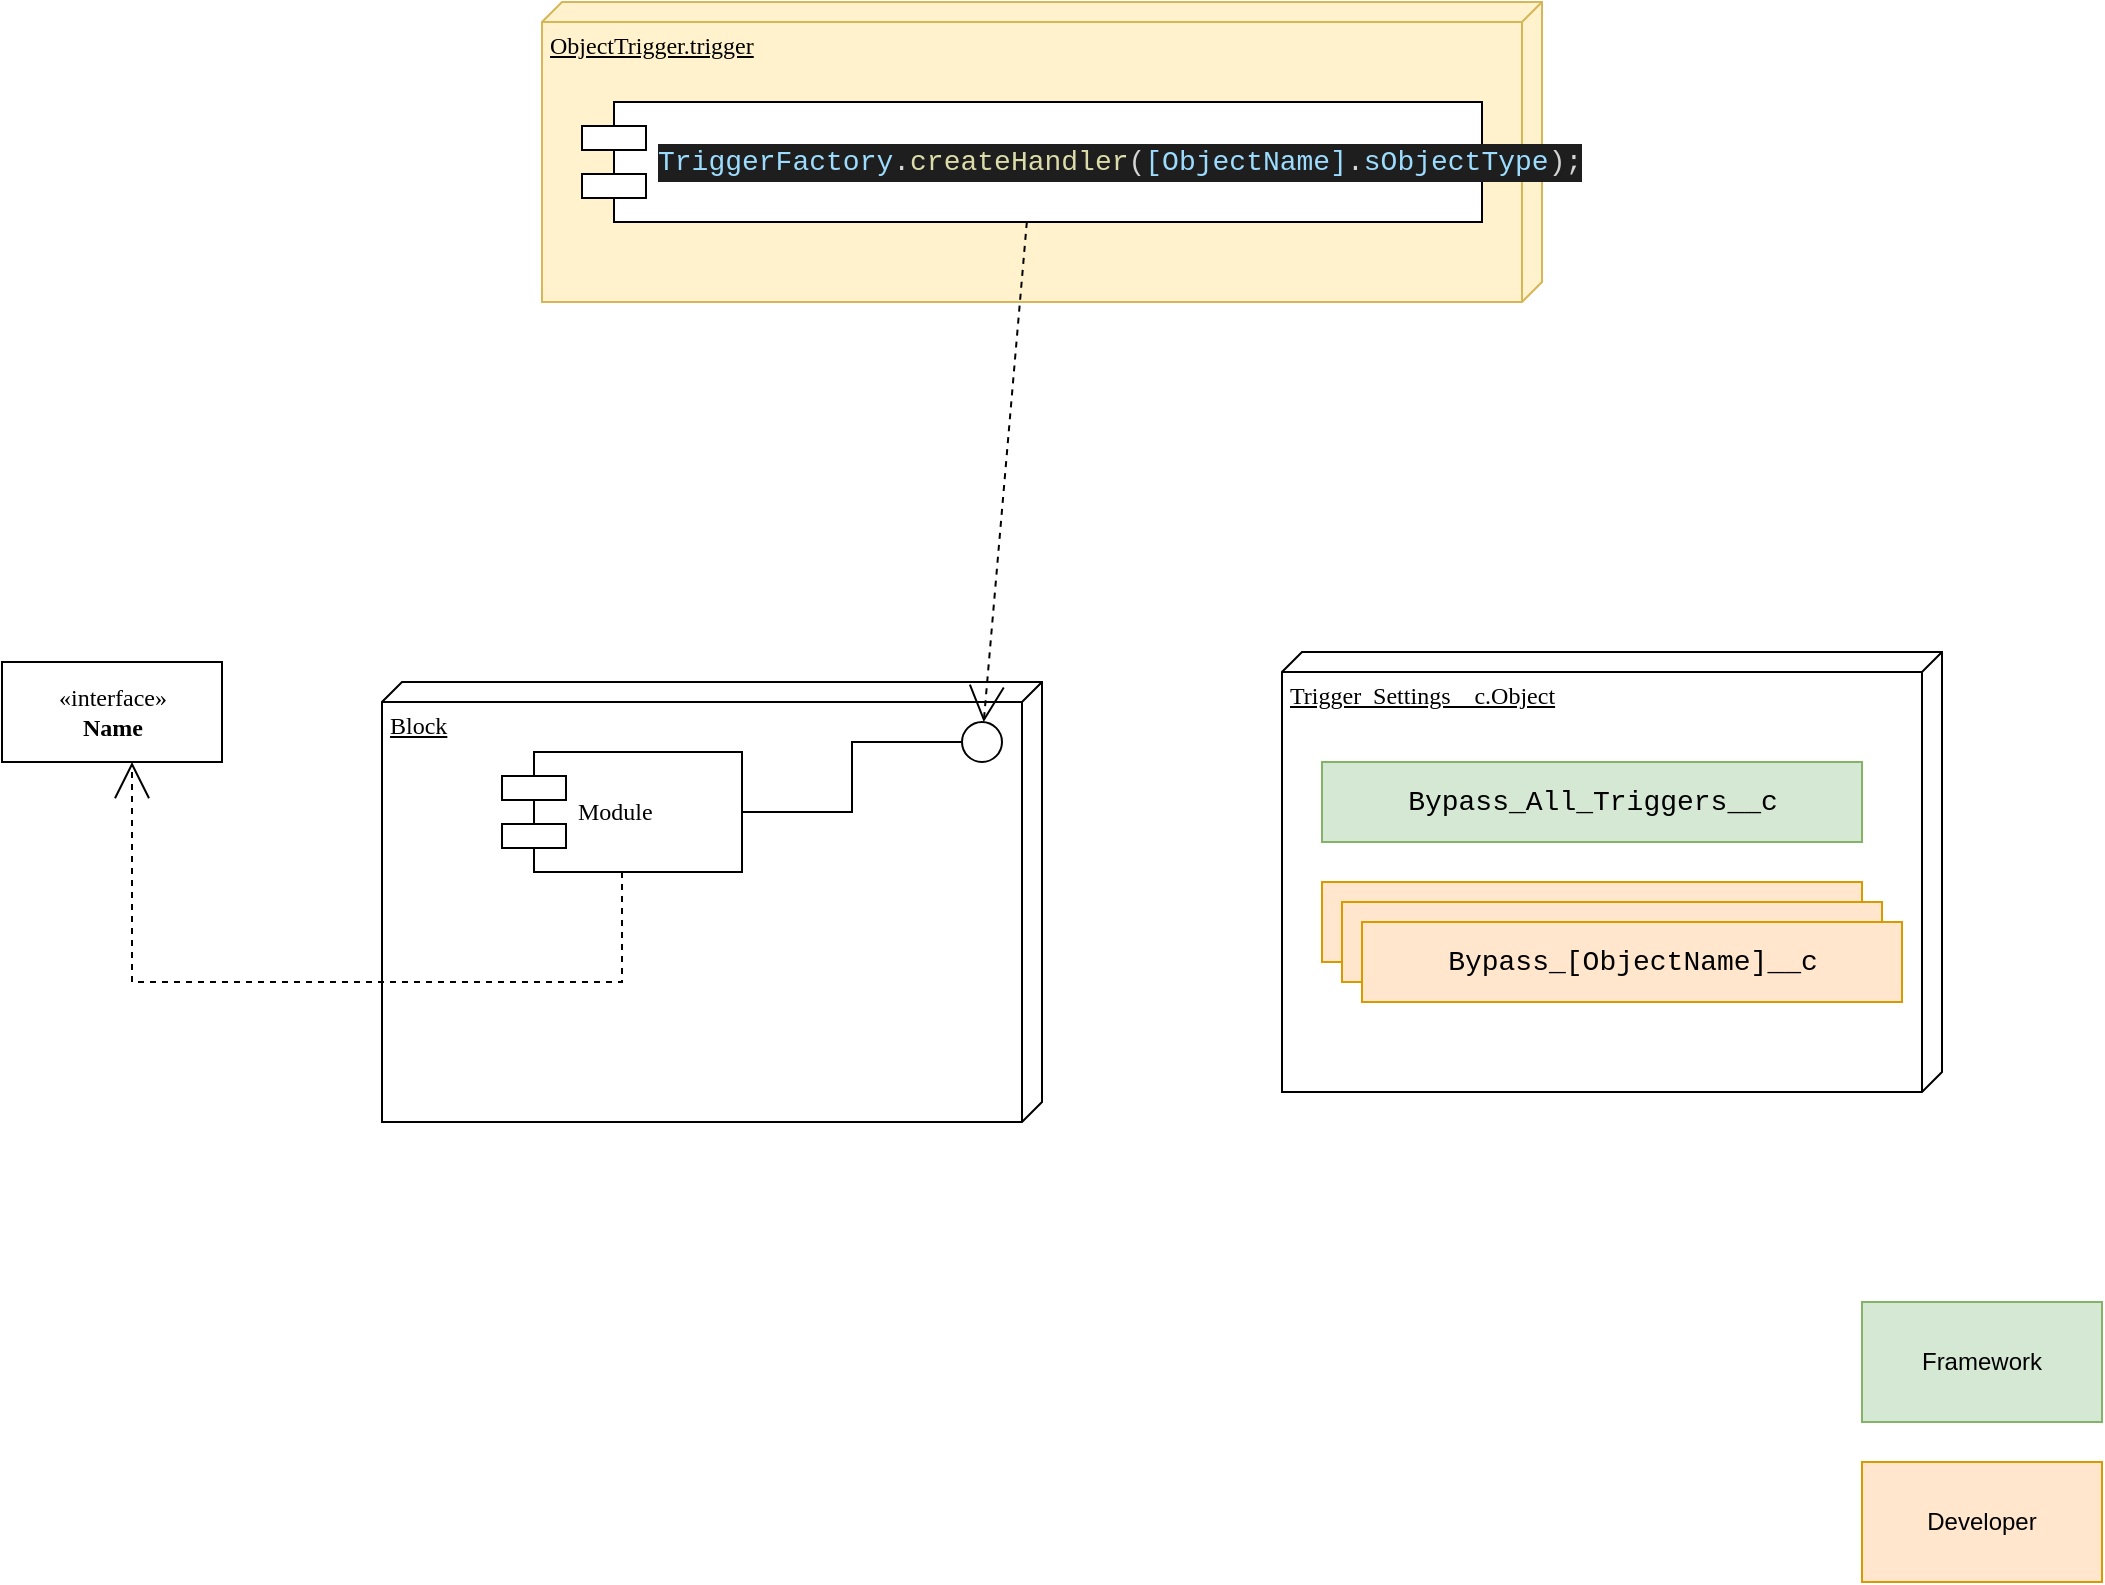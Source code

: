 <mxfile version="12.3.0" type="github" pages="2">
  <diagram name="Page-1" id="5f0bae14-7c28-e335-631c-24af17079c00">
    <mxGraphModel dx="1408" dy="731" grid="1" gridSize="10" guides="1" tooltips="1" connect="1" arrows="1" fold="1" page="1" pageScale="1" pageWidth="1100" pageHeight="850" background="#ffffff" math="0" shadow="0">
      <root>
        <mxCell id="0"/>
        <mxCell id="1" parent="0"/>
        <mxCell id="39150e848f15840c-1" value="Block" style="verticalAlign=top;align=left;spacingTop=8;spacingLeft=2;spacingRight=12;shape=cube;size=10;direction=south;fontStyle=4;html=1;rounded=0;shadow=0;comic=0;labelBackgroundColor=none;strokeWidth=1;fontFamily=Verdana;fontSize=12" parent="1" vertex="1">
          <mxGeometry x="200" y="370" width="330" height="220" as="geometry"/>
        </mxCell>
        <mxCell id="39150e848f15840c-3" value="ObjectTrigger.trigger&lt;br&gt;" style="verticalAlign=top;align=left;spacingTop=8;spacingLeft=2;spacingRight=12;shape=cube;size=10;direction=south;fontStyle=4;html=1;rounded=0;shadow=0;comic=0;labelBackgroundColor=none;strokeWidth=1;fontFamily=Verdana;fontSize=12;fillColor=#fff2cc;strokeColor=#d6b656;" parent="1" vertex="1">
          <mxGeometry x="280" y="30" width="500" height="150" as="geometry"/>
        </mxCell>
        <mxCell id="39150e848f15840c-4" value="&amp;laquo;interface&amp;raquo;&lt;br&gt;&lt;b&gt;Name&lt;/b&gt;" style="html=1;rounded=0;shadow=0;comic=0;labelBackgroundColor=none;strokeWidth=1;fontFamily=Verdana;fontSize=12;align=center;" parent="1" vertex="1">
          <mxGeometry x="10" y="360" width="110" height="50" as="geometry"/>
        </mxCell>
        <mxCell id="39150e848f15840c-5" value="Module" style="shape=component;align=left;spacingLeft=36;rounded=0;shadow=0;comic=0;labelBackgroundColor=none;strokeWidth=1;fontFamily=Verdana;fontSize=12;html=1;" parent="1" vertex="1">
          <mxGeometry x="260" y="405" width="120" height="60" as="geometry"/>
        </mxCell>
        <mxCell id="39150e848f15840c-6" value="" style="ellipse;whiteSpace=wrap;html=1;rounded=0;shadow=0;comic=0;labelBackgroundColor=none;strokeWidth=1;fontFamily=Verdana;fontSize=12;align=center;" parent="1" vertex="1">
          <mxGeometry x="490" y="390" width="20" height="20" as="geometry"/>
        </mxCell>
        <mxCell id="39150e848f15840c-10" value="&lt;div style=&quot;color: rgb(212 , 212 , 212) ; background-color: rgb(30 , 30 , 30) ; font-family: &amp;#34;consolas&amp;#34; , &amp;#34;courier new&amp;#34; , monospace ; font-size: 14px ; line-height: 19px ; white-space: pre&quot;&gt;&lt;span style=&quot;color: #9cdcfe&quot;&gt;TriggerFactory&lt;/span&gt;.&lt;span style=&quot;color: #dcdcaa&quot;&gt;createHandler&lt;/span&gt;(&lt;span style=&quot;color: #9cdcfe&quot;&gt;[ObjectName]&lt;/span&gt;.&lt;span style=&quot;color: #9cdcfe&quot;&gt;sObjectType&lt;/span&gt;);&lt;/div&gt;" style="shape=component;align=left;spacingLeft=36;rounded=0;shadow=0;comic=0;labelBackgroundColor=none;strokeWidth=1;fontFamily=Verdana;fontSize=12;html=1;" parent="1" vertex="1">
          <mxGeometry x="300" y="80" width="450" height="60" as="geometry"/>
        </mxCell>
        <mxCell id="39150e848f15840c-11" style="edgeStyle=none;rounded=0;html=1;dashed=1;labelBackgroundColor=none;startArrow=none;startFill=0;startSize=8;endArrow=open;endFill=0;endSize=16;fontFamily=Verdana;fontSize=12;" parent="1" source="39150e848f15840c-10" target="39150e848f15840c-6" edge="1">
          <mxGeometry relative="1" as="geometry"/>
        </mxCell>
        <mxCell id="39150e848f15840c-14" style="edgeStyle=elbowEdgeStyle;rounded=0;html=1;labelBackgroundColor=none;startArrow=none;startFill=0;startSize=8;endArrow=none;endFill=0;endSize=16;fontFamily=Verdana;fontSize=12;" parent="1" source="39150e848f15840c-6" target="39150e848f15840c-5" edge="1">
          <mxGeometry relative="1" as="geometry"/>
        </mxCell>
        <mxCell id="39150e848f15840c-15" style="edgeStyle=orthogonalEdgeStyle;rounded=0;html=1;labelBackgroundColor=none;startArrow=none;startFill=0;startSize=8;endArrow=open;endFill=0;endSize=16;fontFamily=Verdana;fontSize=12;dashed=1;" parent="1" source="39150e848f15840c-5" target="39150e848f15840c-4" edge="1">
          <mxGeometry relative="1" as="geometry">
            <Array as="points">
              <mxPoint x="320" y="520"/>
              <mxPoint x="75" y="520"/>
            </Array>
          </mxGeometry>
        </mxCell>
        <mxCell id="c3uF3QvEi6aPW-FLnp8e-1" value="Trigger_Settings__c.Object&lt;br&gt;" style="verticalAlign=top;align=left;spacingTop=8;spacingLeft=2;spacingRight=12;shape=cube;size=10;direction=south;fontStyle=4;html=1;rounded=0;shadow=0;comic=0;labelBackgroundColor=none;strokeWidth=1;fontFamily=Verdana;fontSize=12" parent="1" vertex="1">
          <mxGeometry x="650" y="355" width="330" height="220" as="geometry"/>
        </mxCell>
        <mxCell id="c3uF3QvEi6aPW-FLnp8e-3" value="&lt;div style=&quot;font-family: &amp;#34;consolas&amp;#34; , &amp;#34;courier new&amp;#34; , monospace ; font-size: 14px ; line-height: 19px ; white-space: pre&quot;&gt;Bypass_All_Triggers__c&lt;/div&gt;" style="html=1;rounded=0;shadow=0;comic=0;labelBackgroundColor=none;strokeWidth=1;fontFamily=Verdana;fontSize=12;align=center;fillColor=#d5e8d4;strokeColor=#82b366;" parent="1" vertex="1">
          <mxGeometry x="670" y="410" width="270" height="40" as="geometry"/>
        </mxCell>
        <mxCell id="c3uF3QvEi6aPW-FLnp8e-7" value="&lt;div style=&quot;font-family: &amp;#34;consolas&amp;#34; , &amp;#34;courier new&amp;#34; , monospace ; font-size: 14px ; line-height: 19px ; white-space: pre&quot;&gt;&lt;div style=&quot;color: rgb(212 , 212 , 212) ; background-color: rgb(30 , 30 , 30) ; font-family: &amp;#34;consolas&amp;#34; , &amp;#34;courier new&amp;#34; , monospace ; line-height: 19px&quot;&gt;Bypass_Account__c&lt;/div&gt;&lt;/div&gt;" style="html=1;rounded=0;shadow=0;comic=0;labelBackgroundColor=none;strokeWidth=1;fontFamily=Verdana;fontSize=12;align=center;fillColor=#ffe6cc;strokeColor=#d79b00;" parent="1" vertex="1">
          <mxGeometry x="670" y="470" width="270" height="40" as="geometry"/>
        </mxCell>
        <mxCell id="c3uF3QvEi6aPW-FLnp8e-8" value="&lt;div style=&quot;font-family: &amp;#34;consolas&amp;#34; , &amp;#34;courier new&amp;#34; , monospace ; font-size: 14px ; line-height: 19px ; white-space: pre&quot;&gt;&lt;div style=&quot;color: rgb(212 , 212 , 212) ; background-color: rgb(30 , 30 , 30) ; font-family: &amp;#34;consolas&amp;#34; , &amp;#34;courier new&amp;#34; , monospace ; line-height: 19px&quot;&gt;Bypass_Case__c&lt;/div&gt;&lt;/div&gt;" style="html=1;rounded=0;shadow=0;comic=0;labelBackgroundColor=none;strokeWidth=1;fontFamily=Verdana;fontSize=12;align=center;fillColor=#ffe6cc;strokeColor=#d79b00;" parent="1" vertex="1">
          <mxGeometry x="680" y="480" width="270" height="40" as="geometry"/>
        </mxCell>
        <mxCell id="c3uF3QvEi6aPW-FLnp8e-9" value="&lt;div style=&quot;font-family: &amp;#34;consolas&amp;#34; , &amp;#34;courier new&amp;#34; , monospace ; font-size: 14px ; line-height: 19px ; white-space: pre&quot;&gt;Bypass_[ObjectName]__c&lt;/div&gt;" style="html=1;rounded=0;shadow=0;comic=0;labelBackgroundColor=none;strokeWidth=1;fontFamily=Verdana;fontSize=12;align=center;fillColor=#ffe6cc;strokeColor=#d79b00;" parent="1" vertex="1">
          <mxGeometry x="690" y="490" width="270" height="40" as="geometry"/>
        </mxCell>
        <mxCell id="c3uF3QvEi6aPW-FLnp8e-11" value="Framework" style="rounded=0;whiteSpace=wrap;html=1;fillColor=#d5e8d4;strokeColor=#82b366;" parent="1" vertex="1">
          <mxGeometry x="940" y="680" width="120" height="60" as="geometry"/>
        </mxCell>
        <mxCell id="c3uF3QvEi6aPW-FLnp8e-12" value="Developer" style="rounded=0;whiteSpace=wrap;html=1;fillColor=#ffe6cc;strokeColor=#d79b00;" parent="1" vertex="1">
          <mxGeometry x="940" y="760" width="120" height="60" as="geometry"/>
        </mxCell>
      </root>
    </mxGraphModel>
  </diagram>
  <diagram id="1FOfw-Wgqsou5x1l8daO" name="Page-2">
    <mxGraphModel dx="1408" dy="731" grid="1" gridSize="10" guides="1" tooltips="1" connect="1" arrows="1" fold="1" page="1" pageScale="1" pageWidth="850" pageHeight="1100" math="0" shadow="0">
      <root>
        <mxCell id="fBGPBTz4strAgZ28GDx8-0"/>
        <mxCell id="fBGPBTz4strAgZ28GDx8-1" parent="fBGPBTz4strAgZ28GDx8-0"/>
        <mxCell id="vLqJpBdTqgfyIeW11VFm-0" value="Block" style="verticalAlign=top;align=left;spacingTop=8;spacingLeft=2;spacingRight=12;shape=cube;size=10;direction=south;fontStyle=4;html=1;rounded=0;shadow=0;comic=0;labelBackgroundColor=none;strokeWidth=1;fontFamily=Verdana;fontSize=12" parent="fBGPBTz4strAgZ28GDx8-1" vertex="1">
          <mxGeometry x="120" y="70" width="330" height="220" as="geometry"/>
        </mxCell>
        <mxCell id="vLqJpBdTqgfyIeW11VFm-1" value="Block" style="verticalAlign=top;align=left;spacingTop=8;spacingLeft=2;spacingRight=12;shape=cube;size=10;direction=south;fontStyle=4;html=1;rounded=0;shadow=0;comic=0;labelBackgroundColor=none;strokeWidth=1;fontFamily=Verdana;fontSize=12" parent="fBGPBTz4strAgZ28GDx8-1" vertex="1">
          <mxGeometry x="530" y="70" width="330" height="220" as="geometry"/>
        </mxCell>
        <mxCell id="vLqJpBdTqgfyIeW11VFm-2" value="Block" style="verticalAlign=top;align=left;spacingTop=8;spacingLeft=2;spacingRight=12;shape=cube;size=10;direction=south;fontStyle=4;html=1;rounded=0;shadow=0;comic=0;labelBackgroundColor=none;strokeWidth=1;fontFamily=Verdana;fontSize=12" parent="fBGPBTz4strAgZ28GDx8-1" vertex="1">
          <mxGeometry x="370" y="410" width="260" height="150" as="geometry"/>
        </mxCell>
        <mxCell id="vLqJpBdTqgfyIeW11VFm-3" value="&amp;laquo;interface&amp;raquo;&lt;br&gt;&lt;b&gt;Name&lt;/b&gt;" style="html=1;rounded=0;shadow=0;comic=0;labelBackgroundColor=none;strokeWidth=1;fontFamily=Verdana;fontSize=12;align=center;" parent="fBGPBTz4strAgZ28GDx8-1" vertex="1">
          <mxGeometry x="160" y="140" width="110" height="50" as="geometry"/>
        </mxCell>
        <mxCell id="vLqJpBdTqgfyIeW11VFm-4" value="Module" style="shape=component;align=left;spacingLeft=36;rounded=0;shadow=0;comic=0;labelBackgroundColor=none;strokeWidth=1;fontFamily=Verdana;fontSize=12;html=1;" parent="fBGPBTz4strAgZ28GDx8-1" vertex="1">
          <mxGeometry x="310" y="135" width="120" height="60" as="geometry"/>
        </mxCell>
        <mxCell id="vLqJpBdTqgfyIeW11VFm-5" value="" style="ellipse;whiteSpace=wrap;html=1;rounded=0;shadow=0;comic=0;labelBackgroundColor=none;strokeWidth=1;fontFamily=Verdana;fontSize=12;align=center;" parent="fBGPBTz4strAgZ28GDx8-1" vertex="1">
          <mxGeometry x="360" y="230" width="20" height="20" as="geometry"/>
        </mxCell>
        <mxCell id="vLqJpBdTqgfyIeW11VFm-6" value="Module" style="shape=component;align=left;spacingLeft=36;rounded=0;shadow=0;comic=0;labelBackgroundColor=none;strokeWidth=1;fontFamily=Verdana;fontSize=12;html=1;" parent="fBGPBTz4strAgZ28GDx8-1" vertex="1">
          <mxGeometry x="560" y="135" width="120" height="60" as="geometry"/>
        </mxCell>
        <mxCell id="vLqJpBdTqgfyIeW11VFm-7" value="&amp;laquo;interface&amp;raquo;&lt;br&gt;&lt;b&gt;Name&lt;/b&gt;" style="html=1;rounded=0;shadow=0;comic=0;labelBackgroundColor=none;strokeWidth=1;fontFamily=Verdana;fontSize=12;align=center;" parent="fBGPBTz4strAgZ28GDx8-1" vertex="1">
          <mxGeometry x="720" y="140" width="110" height="50" as="geometry"/>
        </mxCell>
        <mxCell id="vLqJpBdTqgfyIeW11VFm-8" value="" style="ellipse;whiteSpace=wrap;html=1;rounded=0;shadow=0;comic=0;labelBackgroundColor=none;strokeWidth=1;fontFamily=Verdana;fontSize=12;align=center;" parent="fBGPBTz4strAgZ28GDx8-1" vertex="1">
          <mxGeometry x="620" y="230" width="20" height="20" as="geometry"/>
        </mxCell>
        <mxCell id="vLqJpBdTqgfyIeW11VFm-9" value="Module" style="shape=component;align=left;spacingLeft=36;rounded=0;shadow=0;comic=0;labelBackgroundColor=none;strokeWidth=1;fontFamily=Verdana;fontSize=12;html=1;" parent="fBGPBTz4strAgZ28GDx8-1" vertex="1">
          <mxGeometry x="440" y="460" width="120" height="60" as="geometry"/>
        </mxCell>
        <mxCell id="vLqJpBdTqgfyIeW11VFm-10" style="edgeStyle=none;rounded=0;html=1;dashed=1;labelBackgroundColor=none;startArrow=none;startFill=0;startSize=8;endArrow=open;endFill=0;endSize=16;fontFamily=Verdana;fontSize=12;" parent="fBGPBTz4strAgZ28GDx8-1" source="vLqJpBdTqgfyIeW11VFm-9" target="vLqJpBdTqgfyIeW11VFm-5" edge="1">
          <mxGeometry relative="1" as="geometry"/>
        </mxCell>
        <mxCell id="vLqJpBdTqgfyIeW11VFm-11" style="edgeStyle=none;rounded=0;html=1;dashed=1;labelBackgroundColor=none;startArrow=none;startFill=0;startSize=8;endArrow=open;endFill=0;endSize=16;fontFamily=Verdana;fontSize=12;" parent="fBGPBTz4strAgZ28GDx8-1" source="vLqJpBdTqgfyIeW11VFm-2" target="vLqJpBdTqgfyIeW11VFm-8" edge="1">
          <mxGeometry relative="1" as="geometry"/>
        </mxCell>
        <mxCell id="vLqJpBdTqgfyIeW11VFm-12" style="edgeStyle=elbowEdgeStyle;rounded=0;html=1;labelBackgroundColor=none;startArrow=none;startFill=0;startSize=8;endArrow=none;endFill=0;endSize=16;fontFamily=Verdana;fontSize=12;" parent="fBGPBTz4strAgZ28GDx8-1" source="vLqJpBdTqgfyIeW11VFm-8" target="vLqJpBdTqgfyIeW11VFm-6" edge="1">
          <mxGeometry relative="1" as="geometry"/>
        </mxCell>
        <mxCell id="vLqJpBdTqgfyIeW11VFm-13" style="edgeStyle=elbowEdgeStyle;rounded=0;html=1;labelBackgroundColor=none;startArrow=none;startFill=0;startSize=8;endArrow=none;endFill=0;endSize=16;fontFamily=Verdana;fontSize=12;" parent="fBGPBTz4strAgZ28GDx8-1" source="vLqJpBdTqgfyIeW11VFm-5" target="vLqJpBdTqgfyIeW11VFm-4" edge="1">
          <mxGeometry relative="1" as="geometry"/>
        </mxCell>
        <mxCell id="vLqJpBdTqgfyIeW11VFm-14" style="edgeStyle=orthogonalEdgeStyle;rounded=0;html=1;labelBackgroundColor=none;startArrow=none;startFill=0;startSize=8;endArrow=open;endFill=0;endSize=16;fontFamily=Verdana;fontSize=12;dashed=1;" parent="fBGPBTz4strAgZ28GDx8-1" source="vLqJpBdTqgfyIeW11VFm-4" target="vLqJpBdTqgfyIeW11VFm-3" edge="1">
          <mxGeometry relative="1" as="geometry">
            <Array as="points">
              <mxPoint x="350" y="220"/>
              <mxPoint x="215" y="220"/>
            </Array>
          </mxGeometry>
        </mxCell>
        <mxCell id="vLqJpBdTqgfyIeW11VFm-15" style="edgeStyle=orthogonalEdgeStyle;rounded=0;html=1;dashed=1;labelBackgroundColor=none;startArrow=none;startFill=0;startSize=8;endArrow=open;endFill=0;endSize=16;fontFamily=Verdana;fontSize=12;" parent="fBGPBTz4strAgZ28GDx8-1" source="vLqJpBdTqgfyIeW11VFm-6" target="vLqJpBdTqgfyIeW11VFm-7" edge="1">
          <mxGeometry relative="1" as="geometry"/>
        </mxCell>
        <mxCell id="vLqJpBdTqgfyIeW11VFm-16" style="edgeStyle=orthogonalEdgeStyle;rounded=0;html=1;labelBackgroundColor=none;startArrow=none;startFill=0;startSize=8;endArrow=none;endFill=0;endSize=16;fontFamily=Verdana;fontSize=12;" parent="fBGPBTz4strAgZ28GDx8-1" source="vLqJpBdTqgfyIeW11VFm-2" target="vLqJpBdTqgfyIeW11VFm-1" edge="1">
          <mxGeometry relative="1" as="geometry">
            <Array as="points">
              <mxPoint x="695" y="485"/>
            </Array>
          </mxGeometry>
        </mxCell>
        <mxCell id="vLqJpBdTqgfyIeW11VFm-17" style="edgeStyle=orthogonalEdgeStyle;rounded=0;html=1;labelBackgroundColor=none;startArrow=none;startFill=0;startSize=8;endArrow=none;endFill=0;endSize=16;fontFamily=Verdana;fontSize=12;" parent="fBGPBTz4strAgZ28GDx8-1" source="vLqJpBdTqgfyIeW11VFm-2" target="vLqJpBdTqgfyIeW11VFm-0" edge="1">
          <mxGeometry relative="1" as="geometry">
            <Array as="points">
              <mxPoint x="285" y="485"/>
            </Array>
          </mxGeometry>
        </mxCell>
      </root>
    </mxGraphModel>
  </diagram>
</mxfile>
